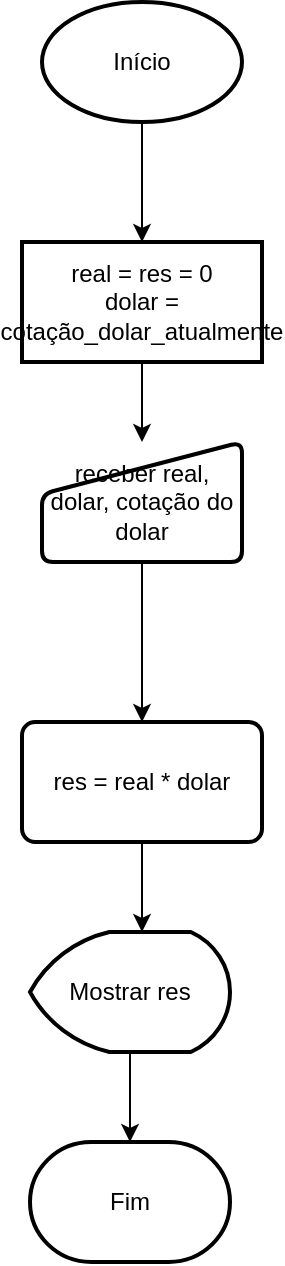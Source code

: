 <mxfile version="26.0.16" pages="12">
  <diagram id="tn4duYbAXqYX5SoveRlQ" name="ex4">
    <mxGraphModel grid="1" page="1" gridSize="10" guides="1" tooltips="1" connect="1" arrows="1" fold="1" pageScale="1" pageWidth="827" pageHeight="1169" math="0" shadow="0">
      <root>
        <mxCell id="0" />
        <mxCell id="1" parent="0" />
        <mxCell id="fOnLcF9xMuzuc_iqbGeX-3" value="" style="edgeStyle=orthogonalEdgeStyle;rounded=0;orthogonalLoop=1;jettySize=auto;html=1;" edge="1" parent="1" source="fOnLcF9xMuzuc_iqbGeX-1" target="fOnLcF9xMuzuc_iqbGeX-2">
          <mxGeometry relative="1" as="geometry" />
        </mxCell>
        <mxCell id="fOnLcF9xMuzuc_iqbGeX-1" value="Início" style="strokeWidth=2;html=1;shape=mxgraph.flowchart.start_1;whiteSpace=wrap;" vertex="1" parent="1">
          <mxGeometry x="370" y="90" width="100" height="60" as="geometry" />
        </mxCell>
        <mxCell id="x4DnlL4CWq8DtBGatJSd-2" value="" style="edgeStyle=orthogonalEdgeStyle;rounded=0;orthogonalLoop=1;jettySize=auto;html=1;" edge="1" parent="1" source="fOnLcF9xMuzuc_iqbGeX-2" target="x4DnlL4CWq8DtBGatJSd-1">
          <mxGeometry relative="1" as="geometry" />
        </mxCell>
        <mxCell id="fOnLcF9xMuzuc_iqbGeX-2" value="real = res = 0&lt;div&gt;dolar = cotação_dolar_atualmente&lt;/div&gt;" style="whiteSpace=wrap;html=1;strokeWidth=2;" vertex="1" parent="1">
          <mxGeometry x="360" y="210" width="120" height="60" as="geometry" />
        </mxCell>
        <mxCell id="x4DnlL4CWq8DtBGatJSd-4" value="" style="edgeStyle=orthogonalEdgeStyle;rounded=0;orthogonalLoop=1;jettySize=auto;html=1;" edge="1" parent="1" source="x4DnlL4CWq8DtBGatJSd-1" target="x4DnlL4CWq8DtBGatJSd-3">
          <mxGeometry relative="1" as="geometry" />
        </mxCell>
        <mxCell id="x4DnlL4CWq8DtBGatJSd-1" value="receber real, dolar, cotação do dolar" style="html=1;strokeWidth=2;shape=manualInput;whiteSpace=wrap;rounded=1;size=26;arcSize=11;" vertex="1" parent="1">
          <mxGeometry x="370" y="310" width="100" height="60" as="geometry" />
        </mxCell>
        <mxCell id="gMgBVooDeLPzK_ZJzTD_-2" value="" style="edgeStyle=orthogonalEdgeStyle;rounded=0;orthogonalLoop=1;jettySize=auto;html=1;" edge="1" parent="1" source="x4DnlL4CWq8DtBGatJSd-3">
          <mxGeometry relative="1" as="geometry">
            <mxPoint x="420" y="555" as="targetPoint" />
          </mxGeometry>
        </mxCell>
        <mxCell id="x4DnlL4CWq8DtBGatJSd-3" value="res = real * dolar" style="whiteSpace=wrap;html=1;strokeWidth=2;rounded=1;arcSize=11;" vertex="1" parent="1">
          <mxGeometry x="360" y="450" width="120" height="60" as="geometry" />
        </mxCell>
        <mxCell id="gJzlPNsm_e6RLRNaWhvb-3" value="" style="edgeStyle=orthogonalEdgeStyle;rounded=0;orthogonalLoop=1;jettySize=auto;html=1;" edge="1" parent="1" source="gJzlPNsm_e6RLRNaWhvb-1" target="gJzlPNsm_e6RLRNaWhvb-2">
          <mxGeometry relative="1" as="geometry" />
        </mxCell>
        <mxCell id="gJzlPNsm_e6RLRNaWhvb-1" value="Mostrar res" style="strokeWidth=2;html=1;shape=mxgraph.flowchart.display;whiteSpace=wrap;" vertex="1" parent="1">
          <mxGeometry x="364" y="555" width="100" height="60" as="geometry" />
        </mxCell>
        <mxCell id="gJzlPNsm_e6RLRNaWhvb-2" value="Fim" style="strokeWidth=2;html=1;shape=mxgraph.flowchart.terminator;whiteSpace=wrap;" vertex="1" parent="1">
          <mxGeometry x="364" y="660" width="100" height="60" as="geometry" />
        </mxCell>
      </root>
    </mxGraphModel>
  </diagram>
  <diagram id="e7aJeT0L_txFS3y1Sj03" name="ex5">
    <mxGraphModel grid="1" page="1" gridSize="10" guides="1" tooltips="1" connect="1" arrows="1" fold="1" pageScale="1" pageWidth="827" pageHeight="1169" math="0" shadow="0">
      <root>
        <mxCell id="0" />
        <mxCell id="1" parent="0" />
        <mxCell id="ysfEIjE-1AlbRQbtsW5I-3" value="" style="edgeStyle=orthogonalEdgeStyle;rounded=0;orthogonalLoop=1;jettySize=auto;html=1;" edge="1" parent="1" source="ysfEIjE-1AlbRQbtsW5I-1" target="ysfEIjE-1AlbRQbtsW5I-2">
          <mxGeometry relative="1" as="geometry" />
        </mxCell>
        <mxCell id="ysfEIjE-1AlbRQbtsW5I-1" value="Início" style="strokeWidth=2;html=1;shape=mxgraph.flowchart.start_1;whiteSpace=wrap;" vertex="1" parent="1">
          <mxGeometry x="364" y="80" width="100" height="60" as="geometry" />
        </mxCell>
        <mxCell id="ysfEIjE-1AlbRQbtsW5I-5" value="" style="edgeStyle=orthogonalEdgeStyle;rounded=0;orthogonalLoop=1;jettySize=auto;html=1;" edge="1" parent="1" source="ysfEIjE-1AlbRQbtsW5I-2">
          <mxGeometry relative="1" as="geometry">
            <mxPoint x="414" y="350" as="targetPoint" />
          </mxGeometry>
        </mxCell>
        <mxCell id="ysfEIjE-1AlbRQbtsW5I-2" value="n1=n2=n3=n4=res=0" style="whiteSpace=wrap;html=1;strokeWidth=2;" vertex="1" parent="1">
          <mxGeometry x="354" y="220" width="120" height="60" as="geometry" />
        </mxCell>
        <mxCell id="ysfEIjE-1AlbRQbtsW5I-7" value="" style="edgeStyle=orthogonalEdgeStyle;rounded=0;orthogonalLoop=1;jettySize=auto;html=1;" edge="1" parent="1" target="ysfEIjE-1AlbRQbtsW5I-6">
          <mxGeometry relative="1" as="geometry">
            <mxPoint x="414" y="410" as="sourcePoint" />
          </mxGeometry>
        </mxCell>
        <mxCell id="d8sTtYKli335V4NkHSVY-3" value="" style="edgeStyle=orthogonalEdgeStyle;rounded=0;orthogonalLoop=1;jettySize=auto;html=1;" edge="1" parent="1" source="ysfEIjE-1AlbRQbtsW5I-6" target="d8sTtYKli335V4NkHSVY-2">
          <mxGeometry relative="1" as="geometry" />
        </mxCell>
        <mxCell id="ysfEIjE-1AlbRQbtsW5I-6" value="res = (n1*n1) + (n2*n2) + (n3*n3) + (n4*n4)" style="whiteSpace=wrap;html=1;strokeWidth=2;" vertex="1" parent="1">
          <mxGeometry x="354" y="490" width="120" height="60" as="geometry" />
        </mxCell>
        <mxCell id="d8sTtYKli335V4NkHSVY-1" value="receber n1, n2, n3 e n4" style="html=1;strokeWidth=2;shape=manualInput;whiteSpace=wrap;rounded=1;size=26;arcSize=11;" vertex="1" parent="1">
          <mxGeometry x="364" y="350" width="100" height="60" as="geometry" />
        </mxCell>
        <mxCell id="d8sTtYKli335V4NkHSVY-6" value="" style="edgeStyle=orthogonalEdgeStyle;rounded=0;orthogonalLoop=1;jettySize=auto;html=1;" edge="1" parent="1" source="d8sTtYKli335V4NkHSVY-2" target="d8sTtYKli335V4NkHSVY-5">
          <mxGeometry relative="1" as="geometry" />
        </mxCell>
        <mxCell id="d8sTtYKli335V4NkHSVY-2" value="mostrar res" style="strokeWidth=2;html=1;shape=mxgraph.flowchart.display;whiteSpace=wrap;" vertex="1" parent="1">
          <mxGeometry x="364" y="610" width="100" height="60" as="geometry" />
        </mxCell>
        <mxCell id="d8sTtYKli335V4NkHSVY-5" value="Fim" style="strokeWidth=2;html=1;shape=mxgraph.flowchart.terminator;whiteSpace=wrap;" vertex="1" parent="1">
          <mxGeometry x="364" y="720" width="100" height="60" as="geometry" />
        </mxCell>
      </root>
    </mxGraphModel>
  </diagram>
  <diagram id="buYxj7FvKQ0dvHntgoXt" name="ex6">
    <mxGraphModel grid="1" page="1" gridSize="10" guides="1" tooltips="1" connect="1" arrows="1" fold="1" pageScale="1" pageWidth="827" pageHeight="1169" math="0" shadow="0">
      <root>
        <mxCell id="0" />
        <mxCell id="1" parent="0" />
        <mxCell id="jFMJdrK0S-d0oxNdxWAb-7" value="" style="edgeStyle=orthogonalEdgeStyle;rounded=0;orthogonalLoop=1;jettySize=auto;html=1;" edge="1" parent="1" source="jFMJdrK0S-d0oxNdxWAb-5" target="jFMJdrK0S-d0oxNdxWAb-6">
          <mxGeometry relative="1" as="geometry" />
        </mxCell>
        <mxCell id="jFMJdrK0S-d0oxNdxWAb-5" value="Início" style="strokeWidth=2;html=1;shape=mxgraph.flowchart.start_1;whiteSpace=wrap;" vertex="1" parent="1">
          <mxGeometry x="364" y="80" width="100" height="60" as="geometry" />
        </mxCell>
        <mxCell id="jFMJdrK0S-d0oxNdxWAb-9" value="" style="edgeStyle=orthogonalEdgeStyle;rounded=0;orthogonalLoop=1;jettySize=auto;html=1;" edge="1" parent="1" source="jFMJdrK0S-d0oxNdxWAb-6" target="jFMJdrK0S-d0oxNdxWAb-8">
          <mxGeometry relative="1" as="geometry" />
        </mxCell>
        <mxCell id="jFMJdrK0S-d0oxNdxWAb-6" value="mat=lm=preco=qtd=com=0" style="whiteSpace=wrap;html=1;strokeWidth=2;" vertex="1" parent="1">
          <mxGeometry x="354" y="220" width="120" height="60" as="geometry" />
        </mxCell>
        <mxCell id="I7o94YWYIH0sQwXHjYYq-2" value="" style="edgeStyle=orthogonalEdgeStyle;rounded=0;orthogonalLoop=1;jettySize=auto;html=1;" edge="1" parent="1" source="jFMJdrK0S-d0oxNdxWAb-8" target="I7o94YWYIH0sQwXHjYYq-1">
          <mxGeometry relative="1" as="geometry" />
        </mxCell>
        <mxCell id="jFMJdrK0S-d0oxNdxWAb-8" value="receber mat" style="html=1;strokeWidth=2;shape=manualInput;whiteSpace=wrap;rounded=1;size=26;arcSize=11;" vertex="1" parent="1">
          <mxGeometry x="364" y="340" width="100" height="60" as="geometry" />
        </mxCell>
        <mxCell id="I7o94YWYIH0sQwXHjYYq-7" value="" style="edgeStyle=orthogonalEdgeStyle;rounded=0;orthogonalLoop=1;jettySize=auto;html=1;" edge="1" parent="1" source="I7o94YWYIH0sQwXHjYYq-1" target="I7o94YWYIH0sQwXHjYYq-5">
          <mxGeometry relative="1" as="geometry" />
        </mxCell>
        <mxCell id="I7o94YWYIH0sQwXHjYYq-8" value="SIM" style="edgeLabel;html=1;align=center;verticalAlign=middle;resizable=0;points=[];" vertex="1" connectable="0" parent="I7o94YWYIH0sQwXHjYYq-7">
          <mxGeometry x="-0.057" y="-3" relative="1" as="geometry">
            <mxPoint as="offset" />
          </mxGeometry>
        </mxCell>
        <mxCell id="I7o94YWYIH0sQwXHjYYq-9" style="edgeStyle=orthogonalEdgeStyle;rounded=0;orthogonalLoop=1;jettySize=auto;html=1;entryX=1;entryY=0.5;entryDx=0;entryDy=0;" edge="1" parent="1" target="jFMJdrK0S-d0oxNdxWAb-8">
          <mxGeometry relative="1" as="geometry">
            <mxPoint x="454" y="510" as="sourcePoint" />
            <mxPoint x="504" y="410" as="targetPoint" />
          </mxGeometry>
        </mxCell>
        <mxCell id="I7o94YWYIH0sQwXHjYYq-31" value="NÃO" style="edgeLabel;html=1;align=center;verticalAlign=middle;resizable=0;points=[];" vertex="1" connectable="0" parent="I7o94YWYIH0sQwXHjYYq-9">
          <mxGeometry x="-0.172" y="3" relative="1" as="geometry">
            <mxPoint as="offset" />
          </mxGeometry>
        </mxCell>
        <mxCell id="I7o94YWYIH0sQwXHjYYq-1" value="mat consta no system?" style="rhombus;whiteSpace=wrap;html=1;strokeWidth=2;rounded=1;arcSize=11;" vertex="1" parent="1">
          <mxGeometry x="374" y="470" width="80" height="80" as="geometry" />
        </mxCell>
        <mxCell id="I7o94YWYIH0sQwXHjYYq-11" value="" style="edgeStyle=orthogonalEdgeStyle;rounded=0;orthogonalLoop=1;jettySize=auto;html=1;" edge="1" parent="1" source="I7o94YWYIH0sQwXHjYYq-5" target="I7o94YWYIH0sQwXHjYYq-10">
          <mxGeometry relative="1" as="geometry" />
        </mxCell>
        <mxCell id="I7o94YWYIH0sQwXHjYYq-5" value="receber lm" style="html=1;strokeWidth=2;shape=manualInput;whiteSpace=wrap;rounded=1;size=26;arcSize=11;" vertex="1" parent="1">
          <mxGeometry x="364" y="620" width="100" height="60" as="geometry" />
        </mxCell>
        <mxCell id="I7o94YWYIH0sQwXHjYYq-13" value="" style="edgeStyle=orthogonalEdgeStyle;rounded=0;orthogonalLoop=1;jettySize=auto;html=1;" edge="1" parent="1" source="I7o94YWYIH0sQwXHjYYq-10">
          <mxGeometry relative="1" as="geometry">
            <mxPoint x="414" y="920" as="targetPoint" />
          </mxGeometry>
        </mxCell>
        <mxCell id="I7o94YWYIH0sQwXHjYYq-14" value="SIM" style="edgeLabel;html=1;align=center;verticalAlign=middle;resizable=0;points=[];" vertex="1" connectable="0" parent="I7o94YWYIH0sQwXHjYYq-13">
          <mxGeometry x="-0.111" y="-1" relative="1" as="geometry">
            <mxPoint as="offset" />
          </mxGeometry>
        </mxCell>
        <mxCell id="juAmcsY95nYsZMQms0Qi-1" style="edgeStyle=orthogonalEdgeStyle;rounded=0;orthogonalLoop=1;jettySize=auto;html=1;entryX=1;entryY=0.5;entryDx=0;entryDy=0;" edge="1" parent="1" source="I7o94YWYIH0sQwXHjYYq-10" target="I7o94YWYIH0sQwXHjYYq-5">
          <mxGeometry relative="1" as="geometry">
            <Array as="points">
              <mxPoint x="484" y="790" />
              <mxPoint x="484" y="650" />
            </Array>
          </mxGeometry>
        </mxCell>
        <mxCell id="juAmcsY95nYsZMQms0Qi-3" value="NÂO" style="edgeLabel;html=1;align=center;verticalAlign=middle;resizable=0;points=[];" vertex="1" connectable="0" parent="juAmcsY95nYsZMQms0Qi-1">
          <mxGeometry x="-0.789" y="4" relative="1" as="geometry">
            <mxPoint as="offset" />
          </mxGeometry>
        </mxCell>
        <mxCell id="I7o94YWYIH0sQwXHjYYq-10" value="lm consta no System?" style="rhombus;whiteSpace=wrap;html=1;strokeWidth=2;rounded=1;arcSize=11;" vertex="1" parent="1">
          <mxGeometry x="374" y="750" width="80" height="80" as="geometry" />
        </mxCell>
        <mxCell id="I7o94YWYIH0sQwXHjYYq-18" value="" style="edgeStyle=orthogonalEdgeStyle;rounded=0;orthogonalLoop=1;jettySize=auto;html=1;" edge="1" parent="1" source="I7o94YWYIH0sQwXHjYYq-16">
          <mxGeometry relative="1" as="geometry">
            <mxPoint x="414" y="1040" as="targetPoint" />
          </mxGeometry>
        </mxCell>
        <mxCell id="I7o94YWYIH0sQwXHjYYq-16" value="receber preco" style="html=1;strokeWidth=2;shape=manualInput;whiteSpace=wrap;rounded=1;size=26;arcSize=11;" vertex="1" parent="1">
          <mxGeometry x="364" y="910" width="100" height="60" as="geometry" />
        </mxCell>
        <mxCell id="I7o94YWYIH0sQwXHjYYq-26" value="" style="edgeStyle=orthogonalEdgeStyle;rounded=0;orthogonalLoop=1;jettySize=auto;html=1;" edge="1" parent="1" source="I7o94YWYIH0sQwXHjYYq-24" target="I7o94YWYIH0sQwXHjYYq-25">
          <mxGeometry relative="1" as="geometry" />
        </mxCell>
        <mxCell id="I7o94YWYIH0sQwXHjYYq-24" value="receber qtd" style="html=1;strokeWidth=2;shape=manualInput;whiteSpace=wrap;rounded=1;size=26;arcSize=11;" vertex="1" parent="1">
          <mxGeometry x="364" y="1030" width="100" height="60" as="geometry" />
        </mxCell>
        <mxCell id="I7o94YWYIH0sQwXHjYYq-28" value="" style="edgeStyle=orthogonalEdgeStyle;rounded=0;orthogonalLoop=1;jettySize=auto;html=1;" edge="1" parent="1" source="I7o94YWYIH0sQwXHjYYq-25" target="I7o94YWYIH0sQwXHjYYq-27">
          <mxGeometry relative="1" as="geometry" />
        </mxCell>
        <mxCell id="juAmcsY95nYsZMQms0Qi-4" value="SIM&lt;div&gt;&lt;br&gt;&lt;/div&gt;" style="edgeLabel;html=1;align=center;verticalAlign=middle;resizable=0;points=[];" vertex="1" connectable="0" parent="I7o94YWYIH0sQwXHjYYq-28">
          <mxGeometry x="-0.467" relative="1" as="geometry">
            <mxPoint as="offset" />
          </mxGeometry>
        </mxCell>
        <mxCell id="I7o94YWYIH0sQwXHjYYq-25" value="qtd &amp;lt;= estoque || qtd &amp;gt;0" style="rhombus;whiteSpace=wrap;html=1;strokeWidth=2;rounded=1;arcSize=11;" vertex="1" parent="1">
          <mxGeometry x="374" y="1160" width="80" height="80" as="geometry" />
        </mxCell>
        <mxCell id="I7o94YWYIH0sQwXHjYYq-33" value="" style="edgeStyle=orthogonalEdgeStyle;rounded=0;orthogonalLoop=1;jettySize=auto;html=1;" edge="1" parent="1" source="I7o94YWYIH0sQwXHjYYq-27" target="I7o94YWYIH0sQwXHjYYq-32">
          <mxGeometry relative="1" as="geometry" />
        </mxCell>
        <mxCell id="I7o94YWYIH0sQwXHjYYq-27" value="com = ( preco * qtd ) * 0,05" style="whiteSpace=wrap;html=1;strokeWidth=2;rounded=1;arcSize=11;" vertex="1" parent="1">
          <mxGeometry x="354" y="1300" width="120" height="60" as="geometry" />
        </mxCell>
        <mxCell id="I7o94YWYIH0sQwXHjYYq-29" style="edgeStyle=orthogonalEdgeStyle;rounded=0;orthogonalLoop=1;jettySize=auto;html=1;entryX=1.01;entryY=0.383;entryDx=0;entryDy=0;entryPerimeter=0;" edge="1" parent="1" source="I7o94YWYIH0sQwXHjYYq-25" target="I7o94YWYIH0sQwXHjYYq-24">
          <mxGeometry relative="1" as="geometry">
            <Array as="points">
              <mxPoint x="484" y="1200" />
              <mxPoint x="484" y="1053" />
            </Array>
          </mxGeometry>
        </mxCell>
        <mxCell id="I7o94YWYIH0sQwXHjYYq-30" value="NÃO" style="edgeLabel;html=1;align=center;verticalAlign=middle;resizable=0;points=[];" vertex="1" connectable="0" parent="I7o94YWYIH0sQwXHjYYq-29">
          <mxGeometry x="-0.735" y="-3" relative="1" as="geometry">
            <mxPoint as="offset" />
          </mxGeometry>
        </mxCell>
        <mxCell id="I7o94YWYIH0sQwXHjYYq-35" value="" style="edgeStyle=orthogonalEdgeStyle;rounded=0;orthogonalLoop=1;jettySize=auto;html=1;" edge="1" parent="1" source="I7o94YWYIH0sQwXHjYYq-32" target="I7o94YWYIH0sQwXHjYYq-34">
          <mxGeometry relative="1" as="geometry" />
        </mxCell>
        <mxCell id="I7o94YWYIH0sQwXHjYYq-32" value="motrar com" style="strokeWidth=2;html=1;shape=mxgraph.flowchart.display;whiteSpace=wrap;" vertex="1" parent="1">
          <mxGeometry x="364" y="1420" width="100" height="60" as="geometry" />
        </mxCell>
        <mxCell id="I7o94YWYIH0sQwXHjYYq-34" value="Fim" style="strokeWidth=2;html=1;shape=mxgraph.flowchart.terminator;whiteSpace=wrap;" vertex="1" parent="1">
          <mxGeometry x="364" y="1550" width="100" height="60" as="geometry" />
        </mxCell>
      </root>
    </mxGraphModel>
  </diagram>
  <diagram id="gJ5t9T9_he2tSx5caB47" name="ex7">
    <mxGraphModel grid="1" page="1" gridSize="10" guides="1" tooltips="1" connect="1" arrows="1" fold="1" pageScale="1" pageWidth="827" pageHeight="1169" math="0" shadow="0">
      <root>
        <mxCell id="0" />
        <mxCell id="1" parent="0" />
        <mxCell id="aBxzoM-ERGFhPdagGsyj-3" value="" style="edgeStyle=orthogonalEdgeStyle;rounded=0;orthogonalLoop=1;jettySize=auto;html=1;" edge="1" parent="1" source="oZy3aPVVUGw4gWkf3RYo-1" target="aBxzoM-ERGFhPdagGsyj-2">
          <mxGeometry relative="1" as="geometry" />
        </mxCell>
        <mxCell id="oZy3aPVVUGw4gWkf3RYo-1" value="Início" style="strokeWidth=2;html=1;shape=mxgraph.flowchart.start_1;whiteSpace=wrap;" vertex="1" parent="1">
          <mxGeometry x="364" y="160" width="100" height="60" as="geometry" />
        </mxCell>
        <mxCell id="aBxzoM-ERGFhPdagGsyj-5" value="" style="edgeStyle=orthogonalEdgeStyle;rounded=0;orthogonalLoop=1;jettySize=auto;html=1;" edge="1" parent="1" source="aBxzoM-ERGFhPdagGsyj-2" target="aBxzoM-ERGFhPdagGsyj-6">
          <mxGeometry relative="1" as="geometry">
            <mxPoint x="414" y="470" as="targetPoint" />
          </mxGeometry>
        </mxCell>
        <mxCell id="aBxzoM-ERGFhPdagGsyj-2" value="n1=A=B=0" style="whiteSpace=wrap;html=1;strokeWidth=2;" vertex="1" parent="1">
          <mxGeometry x="354" y="300" width="120" height="60" as="geometry" />
        </mxCell>
        <mxCell id="aBxzoM-ERGFhPdagGsyj-8" value="" style="edgeStyle=orthogonalEdgeStyle;rounded=0;orthogonalLoop=1;jettySize=auto;html=1;" edge="1" parent="1" source="aBxzoM-ERGFhPdagGsyj-6" target="aBxzoM-ERGFhPdagGsyj-7">
          <mxGeometry relative="1" as="geometry" />
        </mxCell>
        <mxCell id="aBxzoM-ERGFhPdagGsyj-6" value="receber n1" style="html=1;strokeWidth=2;shape=manualInput;whiteSpace=wrap;rounded=1;size=26;arcSize=11;" vertex="1" parent="1">
          <mxGeometry x="364" y="440" width="100" height="60" as="geometry" />
        </mxCell>
        <mxCell id="aBxzoM-ERGFhPdagGsyj-10" value="" style="edgeStyle=orthogonalEdgeStyle;rounded=0;orthogonalLoop=1;jettySize=auto;html=1;" edge="1" parent="1" source="aBxzoM-ERGFhPdagGsyj-7" target="aBxzoM-ERGFhPdagGsyj-9">
          <mxGeometry relative="1" as="geometry" />
        </mxCell>
        <mxCell id="aBxzoM-ERGFhPdagGsyj-21" value="SIM" style="edgeLabel;html=1;align=center;verticalAlign=middle;resizable=0;points=[];" vertex="1" connectable="0" parent="aBxzoM-ERGFhPdagGsyj-10">
          <mxGeometry x="-0.357" relative="1" as="geometry">
            <mxPoint as="offset" />
          </mxGeometry>
        </mxCell>
        <mxCell id="aBxzoM-ERGFhPdagGsyj-12" value="" style="edgeStyle=orthogonalEdgeStyle;rounded=0;orthogonalLoop=1;jettySize=auto;html=1;" edge="1" parent="1" source="aBxzoM-ERGFhPdagGsyj-7" target="aBxzoM-ERGFhPdagGsyj-11">
          <mxGeometry relative="1" as="geometry" />
        </mxCell>
        <mxCell id="aBxzoM-ERGFhPdagGsyj-22" value="NÃO" style="edgeLabel;html=1;align=center;verticalAlign=middle;resizable=0;points=[];" vertex="1" connectable="0" parent="aBxzoM-ERGFhPdagGsyj-12">
          <mxGeometry x="-0.484" y="1" relative="1" as="geometry">
            <mxPoint as="offset" />
          </mxGeometry>
        </mxCell>
        <mxCell id="aBxzoM-ERGFhPdagGsyj-7" value="n1 &amp;gt;= 0" style="rhombus;whiteSpace=wrap;html=1;strokeWidth=2;rounded=1;arcSize=11;" vertex="1" parent="1">
          <mxGeometry x="374" y="570" width="80" height="80" as="geometry" />
        </mxCell>
        <mxCell id="G1rednu3A1Wz-NPJwS1Y-2" value="" style="edgeStyle=orthogonalEdgeStyle;rounded=0;orthogonalLoop=1;jettySize=auto;html=1;" edge="1" parent="1" source="aBxzoM-ERGFhPdagGsyj-9" target="G1rednu3A1Wz-NPJwS1Y-1">
          <mxGeometry relative="1" as="geometry" />
        </mxCell>
        <mxCell id="aBxzoM-ERGFhPdagGsyj-9" value="A = n1" style="whiteSpace=wrap;html=1;strokeWidth=2;rounded=1;arcSize=11;" vertex="1" parent="1">
          <mxGeometry x="510" y="690" width="120" height="60" as="geometry" />
        </mxCell>
        <mxCell id="aBxzoM-ERGFhPdagGsyj-11" value="B = n1" style="whiteSpace=wrap;html=1;strokeWidth=2;rounded=1;arcSize=11;" vertex="1" parent="1">
          <mxGeometry x="200" y="690" width="120" height="60" as="geometry" />
        </mxCell>
        <mxCell id="aBxzoM-ERGFhPdagGsyj-27" value="FIM" style="strokeWidth=2;html=1;shape=mxgraph.flowchart.terminator;whiteSpace=wrap;" vertex="1" parent="1">
          <mxGeometry x="370" y="1000" width="100" height="60" as="geometry" />
        </mxCell>
        <mxCell id="G1rednu3A1Wz-NPJwS1Y-7" style="edgeStyle=orthogonalEdgeStyle;rounded=0;orthogonalLoop=1;jettySize=auto;html=1;" edge="1" parent="1" source="G1rednu3A1Wz-NPJwS1Y-1" target="aBxzoM-ERGFhPdagGsyj-27">
          <mxGeometry relative="1" as="geometry" />
        </mxCell>
        <mxCell id="G1rednu3A1Wz-NPJwS1Y-1" value="Positivo A" style="strokeWidth=2;html=1;shape=mxgraph.flowchart.display;whiteSpace=wrap;" vertex="1" parent="1">
          <mxGeometry x="520" y="840" width="100" height="60" as="geometry" />
        </mxCell>
        <mxCell id="G1rednu3A1Wz-NPJwS1Y-4" value="" style="edgeStyle=orthogonalEdgeStyle;rounded=0;orthogonalLoop=1;jettySize=auto;html=1;" edge="1" parent="1" target="G1rednu3A1Wz-NPJwS1Y-5">
          <mxGeometry relative="1" as="geometry">
            <mxPoint x="260" y="750" as="sourcePoint" />
          </mxGeometry>
        </mxCell>
        <mxCell id="G1rednu3A1Wz-NPJwS1Y-6" style="edgeStyle=orthogonalEdgeStyle;rounded=0;orthogonalLoop=1;jettySize=auto;html=1;" edge="1" parent="1" source="G1rednu3A1Wz-NPJwS1Y-5" target="aBxzoM-ERGFhPdagGsyj-27">
          <mxGeometry relative="1" as="geometry" />
        </mxCell>
        <mxCell id="G1rednu3A1Wz-NPJwS1Y-5" value="Negativo B" style="strokeWidth=2;html=1;shape=mxgraph.flowchart.display;whiteSpace=wrap;" vertex="1" parent="1">
          <mxGeometry x="210" y="840" width="100" height="60" as="geometry" />
        </mxCell>
      </root>
    </mxGraphModel>
  </diagram>
  <diagram id="deYIdWXyCshf8JE9M9wI" name="ex8">
    <mxGraphModel grid="1" page="1" gridSize="10" guides="1" tooltips="1" connect="1" arrows="1" fold="1" pageScale="1" pageWidth="827" pageHeight="1169" math="0" shadow="0">
      <root>
        <mxCell id="0" />
        <mxCell id="1" parent="0" />
        <mxCell id="jZ4uyz0NAi_QfbOnVk-T-2" value="" style="edgeStyle=orthogonalEdgeStyle;rounded=0;orthogonalLoop=1;jettySize=auto;html=1;" edge="1" parent="1" source="zQg6MT6wxIGOUNgZcQGu-1" target="jZ4uyz0NAi_QfbOnVk-T-1">
          <mxGeometry relative="1" as="geometry" />
        </mxCell>
        <mxCell id="zQg6MT6wxIGOUNgZcQGu-1" value="Início" style="strokeWidth=2;html=1;shape=mxgraph.flowchart.start_1;whiteSpace=wrap;" vertex="1" parent="1">
          <mxGeometry x="364" y="70" width="100" height="60" as="geometry" />
        </mxCell>
        <mxCell id="brSxcU8dL9R7ON0018L_-2" value="" style="edgeStyle=orthogonalEdgeStyle;rounded=0;orthogonalLoop=1;jettySize=auto;html=1;" edge="1" parent="1" source="jZ4uyz0NAi_QfbOnVk-T-1" target="brSxcU8dL9R7ON0018L_-1">
          <mxGeometry relative="1" as="geometry" />
        </mxCell>
        <mxCell id="jZ4uyz0NAi_QfbOnVk-T-1" value="n1=p=i=r0" style="whiteSpace=wrap;html=1;strokeWidth=2;" vertex="1" parent="1">
          <mxGeometry x="354" y="210" width="120" height="60" as="geometry" />
        </mxCell>
        <mxCell id="brSxcU8dL9R7ON0018L_-4" value="" style="edgeStyle=orthogonalEdgeStyle;rounded=0;orthogonalLoop=1;jettySize=auto;html=1;" edge="1" parent="1" source="brSxcU8dL9R7ON0018L_-1" target="brSxcU8dL9R7ON0018L_-3">
          <mxGeometry relative="1" as="geometry" />
        </mxCell>
        <mxCell id="brSxcU8dL9R7ON0018L_-1" value="receber n1" style="html=1;strokeWidth=2;shape=manualInput;whiteSpace=wrap;rounded=1;size=26;arcSize=11;" vertex="1" parent="1">
          <mxGeometry x="364" y="310" width="100" height="60" as="geometry" />
        </mxCell>
        <mxCell id="brSxcU8dL9R7ON0018L_-11" value="" style="edgeStyle=orthogonalEdgeStyle;rounded=0;orthogonalLoop=1;jettySize=auto;html=1;" edge="1" parent="1" source="brSxcU8dL9R7ON0018L_-3" target="brSxcU8dL9R7ON0018L_-10">
          <mxGeometry relative="1" as="geometry" />
        </mxCell>
        <mxCell id="brSxcU8dL9R7ON0018L_-14" value="SIM" style="edgeLabel;html=1;align=center;verticalAlign=middle;resizable=0;points=[];" vertex="1" connectable="0" parent="brSxcU8dL9R7ON0018L_-11">
          <mxGeometry x="-0.233" y="3" relative="1" as="geometry">
            <mxPoint as="offset" />
          </mxGeometry>
        </mxCell>
        <mxCell id="brSxcU8dL9R7ON0018L_-13" value="" style="edgeStyle=orthogonalEdgeStyle;rounded=0;orthogonalLoop=1;jettySize=auto;html=1;" edge="1" parent="1" source="brSxcU8dL9R7ON0018L_-3" target="brSxcU8dL9R7ON0018L_-12">
          <mxGeometry relative="1" as="geometry" />
        </mxCell>
        <mxCell id="brSxcU8dL9R7ON0018L_-15" value="NÃO" style="edgeLabel;html=1;align=center;verticalAlign=middle;resizable=0;points=[];" vertex="1" connectable="0" parent="brSxcU8dL9R7ON0018L_-13">
          <mxGeometry x="-0.647" y="-2" relative="1" as="geometry">
            <mxPoint as="offset" />
          </mxGeometry>
        </mxCell>
        <mxCell id="brSxcU8dL9R7ON0018L_-3" value="res = 0?" style="rhombus;whiteSpace=wrap;html=1;strokeWidth=2;rounded=1;arcSize=11;" vertex="1" parent="1">
          <mxGeometry x="374" y="440" width="80" height="80" as="geometry" />
        </mxCell>
        <mxCell id="brSxcU8dL9R7ON0018L_-21" value="" style="edgeStyle=orthogonalEdgeStyle;rounded=0;orthogonalLoop=1;jettySize=auto;html=1;" edge="1" parent="1" source="brSxcU8dL9R7ON0018L_-10" target="brSxcU8dL9R7ON0018L_-20">
          <mxGeometry relative="1" as="geometry">
            <Array as="points">
              <mxPoint x="414" y="610" />
            </Array>
          </mxGeometry>
        </mxCell>
        <mxCell id="brSxcU8dL9R7ON0018L_-10" value="p = n1" style="whiteSpace=wrap;html=1;strokeWidth=2;rounded=1;arcSize=11;" vertex="1" parent="1">
          <mxGeometry x="500" y="580" width="120" height="60" as="geometry" />
        </mxCell>
        <mxCell id="brSxcU8dL9R7ON0018L_-22" value="" style="edgeStyle=orthogonalEdgeStyle;rounded=0;orthogonalLoop=1;jettySize=auto;html=1;" edge="1" parent="1" source="brSxcU8dL9R7ON0018L_-12" target="brSxcU8dL9R7ON0018L_-20">
          <mxGeometry relative="1" as="geometry" />
        </mxCell>
        <mxCell id="brSxcU8dL9R7ON0018L_-12" value="i = n1" style="whiteSpace=wrap;html=1;strokeWidth=2;rounded=1;arcSize=11;" vertex="1" parent="1">
          <mxGeometry x="210" y="580" width="120" height="60" as="geometry" />
        </mxCell>
        <mxCell id="r2fxzh8fLmuMgEP9zaA6-1" value="" style="edgeStyle=orthogonalEdgeStyle;rounded=0;orthogonalLoop=1;jettySize=auto;html=1;" edge="1" parent="1" source="brSxcU8dL9R7ON0018L_-20" target="brSxcU8dL9R7ON0018L_-23">
          <mxGeometry relative="1" as="geometry" />
        </mxCell>
        <mxCell id="brSxcU8dL9R7ON0018L_-20" value="Mostrar P e I" style="strokeWidth=2;html=1;shape=mxgraph.flowchart.display;whiteSpace=wrap;" vertex="1" parent="1">
          <mxGeometry x="364" y="680" width="100" height="60" as="geometry" />
        </mxCell>
        <mxCell id="brSxcU8dL9R7ON0018L_-23" value="FIM" style="strokeWidth=2;html=1;shape=mxgraph.flowchart.terminator;whiteSpace=wrap;" vertex="1" parent="1">
          <mxGeometry x="364" y="780" width="100" height="60" as="geometry" />
        </mxCell>
      </root>
    </mxGraphModel>
  </diagram>
  <diagram id="nVzReIb-Zba1jFmWRGZN" name="ex9">
    <mxGraphModel grid="1" page="1" gridSize="10" guides="1" tooltips="1" connect="1" arrows="1" fold="1" pageScale="1" pageWidth="827" pageHeight="1169" math="0" shadow="0">
      <root>
        <mxCell id="0" />
        <mxCell id="1" parent="0" />
        <mxCell id="NT8NyizAA_GgeuRedps--3" value="" style="edgeStyle=orthogonalEdgeStyle;rounded=0;orthogonalLoop=1;jettySize=auto;html=1;" edge="1" parent="1" source="NT8NyizAA_GgeuRedps--1" target="NT8NyizAA_GgeuRedps--2">
          <mxGeometry relative="1" as="geometry" />
        </mxCell>
        <mxCell id="NT8NyizAA_GgeuRedps--1" value="Início" style="strokeWidth=2;html=1;shape=mxgraph.flowchart.start_1;whiteSpace=wrap;" vertex="1" parent="1">
          <mxGeometry x="390" y="100" width="100" height="60" as="geometry" />
        </mxCell>
        <mxCell id="NT8NyizAA_GgeuRedps--5" value="" style="edgeStyle=orthogonalEdgeStyle;rounded=0;orthogonalLoop=1;jettySize=auto;html=1;" edge="1" parent="1" source="NT8NyizAA_GgeuRedps--2" target="NT8NyizAA_GgeuRedps--4">
          <mxGeometry relative="1" as="geometry" />
        </mxCell>
        <mxCell id="NT8NyizAA_GgeuRedps--2" value="num=0" style="whiteSpace=wrap;html=1;strokeWidth=2;" vertex="1" parent="1">
          <mxGeometry x="380" y="240" width="120" height="60" as="geometry" />
        </mxCell>
        <mxCell id="NT8NyizAA_GgeuRedps--7" value="" style="edgeStyle=orthogonalEdgeStyle;rounded=0;orthogonalLoop=1;jettySize=auto;html=1;" edge="1" parent="1" source="NT8NyizAA_GgeuRedps--4" target="NT8NyizAA_GgeuRedps--6">
          <mxGeometry relative="1" as="geometry" />
        </mxCell>
        <mxCell id="NT8NyizAA_GgeuRedps--4" value="receber num" style="html=1;strokeWidth=2;shape=manualInput;whiteSpace=wrap;rounded=1;size=26;arcSize=11;" vertex="1" parent="1">
          <mxGeometry x="390" y="360" width="100" height="60" as="geometry" />
        </mxCell>
        <mxCell id="NT8NyizAA_GgeuRedps--12" value="" style="edgeStyle=orthogonalEdgeStyle;rounded=0;orthogonalLoop=1;jettySize=auto;html=1;" edge="1" parent="1" source="NT8NyizAA_GgeuRedps--6" target="NT8NyizAA_GgeuRedps--11">
          <mxGeometry relative="1" as="geometry" />
        </mxCell>
        <mxCell id="NT8NyizAA_GgeuRedps--13" value="NÃO" style="edgeLabel;html=1;align=center;verticalAlign=middle;resizable=0;points=[];" vertex="1" connectable="0" parent="NT8NyizAA_GgeuRedps--12">
          <mxGeometry x="-0.518" relative="1" as="geometry">
            <mxPoint as="offset" />
          </mxGeometry>
        </mxCell>
        <mxCell id="NT8NyizAA_GgeuRedps--6" value="num &amp;gt; 100" style="rhombus;whiteSpace=wrap;html=1;strokeWidth=2;rounded=1;arcSize=11;" vertex="1" parent="1">
          <mxGeometry x="400" y="490" width="80" height="80" as="geometry" />
        </mxCell>
        <mxCell id="NT8NyizAA_GgeuRedps--8" value="Mostrar num" style="strokeWidth=2;html=1;shape=mxgraph.flowchart.display;whiteSpace=wrap;" vertex="1" parent="1">
          <mxGeometry x="490" y="590" width="100" height="60" as="geometry" />
        </mxCell>
        <mxCell id="NT8NyizAA_GgeuRedps--9" style="edgeStyle=orthogonalEdgeStyle;rounded=0;orthogonalLoop=1;jettySize=auto;html=1;entryX=0.5;entryY=0;entryDx=0;entryDy=0;entryPerimeter=0;" edge="1" parent="1" source="NT8NyizAA_GgeuRedps--6" target="NT8NyizAA_GgeuRedps--8">
          <mxGeometry relative="1" as="geometry" />
        </mxCell>
        <mxCell id="NT8NyizAA_GgeuRedps--10" value="SIM" style="edgeLabel;html=1;align=center;verticalAlign=middle;resizable=0;points=[];" vertex="1" connectable="0" parent="NT8NyizAA_GgeuRedps--9">
          <mxGeometry x="-0.614" y="2" relative="1" as="geometry">
            <mxPoint as="offset" />
          </mxGeometry>
        </mxCell>
        <mxCell id="n4TZEIqjtps7xdecSudT-1" style="edgeStyle=orthogonalEdgeStyle;rounded=0;orthogonalLoop=1;jettySize=auto;html=1;" edge="1" parent="1" source="NT8NyizAA_GgeuRedps--11">
          <mxGeometry relative="1" as="geometry">
            <mxPoint x="490" y="620" as="targetPoint" />
          </mxGeometry>
        </mxCell>
        <mxCell id="NT8NyizAA_GgeuRedps--11" value="num = 0" style="whiteSpace=wrap;html=1;strokeWidth=2;rounded=1;arcSize=11;" vertex="1" parent="1">
          <mxGeometry x="230" y="590" width="120" height="60" as="geometry" />
        </mxCell>
        <mxCell id="NT8NyizAA_GgeuRedps--16" value="FIM" style="strokeWidth=2;html=1;shape=mxgraph.flowchart.terminator;whiteSpace=wrap;" vertex="1" parent="1">
          <mxGeometry x="390" y="750" width="100" height="60" as="geometry" />
        </mxCell>
        <mxCell id="n4TZEIqjtps7xdecSudT-2" style="edgeStyle=orthogonalEdgeStyle;rounded=0;orthogonalLoop=1;jettySize=auto;html=1;entryX=0.5;entryY=0;entryDx=0;entryDy=0;entryPerimeter=0;" edge="1" parent="1" source="NT8NyizAA_GgeuRedps--8" target="NT8NyizAA_GgeuRedps--16">
          <mxGeometry relative="1" as="geometry" />
        </mxCell>
      </root>
    </mxGraphModel>
  </diagram>
  <diagram id="9hBKiFXDVCl8Gvev5Osz" name="ex10">
    <mxGraphModel grid="1" page="1" gridSize="10" guides="1" tooltips="1" connect="1" arrows="1" fold="1" pageScale="1" pageWidth="827" pageHeight="1169" math="0" shadow="0">
      <root>
        <mxCell id="0" />
        <mxCell id="1" parent="0" />
        <mxCell id="TI7PWh77pjgJivSs6fe7-3" value="" style="edgeStyle=orthogonalEdgeStyle;rounded=0;orthogonalLoop=1;jettySize=auto;html=1;" edge="1" parent="1" source="HeZunw9FpVb8deaevnkU-1" target="TI7PWh77pjgJivSs6fe7-2">
          <mxGeometry relative="1" as="geometry" />
        </mxCell>
        <mxCell id="HeZunw9FpVb8deaevnkU-1" value="Início" style="strokeWidth=2;html=1;shape=mxgraph.flowchart.start_1;whiteSpace=wrap;" vertex="1" parent="1">
          <mxGeometry x="364" y="10" width="100" height="60" as="geometry" />
        </mxCell>
        <mxCell id="eP0GMszKoMFeMBRBAGan-2" value="" style="edgeStyle=orthogonalEdgeStyle;rounded=0;orthogonalLoop=1;jettySize=auto;html=1;" edge="1" parent="1" source="TI7PWh77pjgJivSs6fe7-2" target="eP0GMszKoMFeMBRBAGan-1">
          <mxGeometry relative="1" as="geometry" />
        </mxCell>
        <mxCell id="TI7PWh77pjgJivSs6fe7-2" value="H = peso = 0&lt;div&gt;sexo = &#39;&#39;&lt;/div&gt;" style="whiteSpace=wrap;html=1;strokeWidth=2;" vertex="1" parent="1">
          <mxGeometry x="354" y="150" width="120" height="60" as="geometry" />
        </mxCell>
        <mxCell id="eP0GMszKoMFeMBRBAGan-4" value="" style="edgeStyle=orthogonalEdgeStyle;rounded=0;orthogonalLoop=1;jettySize=auto;html=1;" edge="1" parent="1" source="eP0GMszKoMFeMBRBAGan-1" target="eP0GMszKoMFeMBRBAGan-3">
          <mxGeometry relative="1" as="geometry" />
        </mxCell>
        <mxCell id="eP0GMszKoMFeMBRBAGan-1" value="receber H, sexo" style="html=1;strokeWidth=2;shape=manualInput;whiteSpace=wrap;rounded=1;size=26;arcSize=11;" vertex="1" parent="1">
          <mxGeometry x="364" y="280" width="100" height="60" as="geometry" />
        </mxCell>
        <mxCell id="eP0GMszKoMFeMBRBAGan-6" value="" style="edgeStyle=orthogonalEdgeStyle;rounded=0;orthogonalLoop=1;jettySize=auto;html=1;" edge="1" parent="1" source="eP0GMszKoMFeMBRBAGan-3" target="eP0GMszKoMFeMBRBAGan-5">
          <mxGeometry relative="1" as="geometry" />
        </mxCell>
        <mxCell id="eP0GMszKoMFeMBRBAGan-8" value="" style="edgeStyle=orthogonalEdgeStyle;rounded=0;orthogonalLoop=1;jettySize=auto;html=1;" edge="1" parent="1" source="eP0GMszKoMFeMBRBAGan-3" target="eP0GMszKoMFeMBRBAGan-7">
          <mxGeometry relative="1" as="geometry" />
        </mxCell>
        <mxCell id="eP0GMszKoMFeMBRBAGan-3" value="sexo = &#39;M&#39;" style="rhombus;whiteSpace=wrap;html=1;strokeWidth=2;rounded=1;arcSize=11;" vertex="1" parent="1">
          <mxGeometry x="374" y="410" width="80" height="80" as="geometry" />
        </mxCell>
        <mxCell id="eP0GMszKoMFeMBRBAGan-5" value="peso = ( 72,7 * h ) - 58" style="whiteSpace=wrap;html=1;strokeWidth=2;rounded=1;arcSize=11;" vertex="1" parent="1">
          <mxGeometry x="514" y="420" width="120" height="60" as="geometry" />
        </mxCell>
        <mxCell id="eP0GMszKoMFeMBRBAGan-10" value="" style="edgeStyle=orthogonalEdgeStyle;rounded=0;orthogonalLoop=1;jettySize=auto;html=1;" edge="1" parent="1" source="eP0GMszKoMFeMBRBAGan-7" target="eP0GMszKoMFeMBRBAGan-9">
          <mxGeometry relative="1" as="geometry">
            <Array as="points">
              <mxPoint x="254" y="590" />
            </Array>
          </mxGeometry>
        </mxCell>
        <mxCell id="eP0GMszKoMFeMBRBAGan-7" value="pseo = ( 62,1 * h ) -44,7" style="whiteSpace=wrap;html=1;strokeWidth=2;rounded=1;arcSize=11;" vertex="1" parent="1">
          <mxGeometry x="194" y="420" width="120" height="60" as="geometry" />
        </mxCell>
        <mxCell id="eP0GMszKoMFeMBRBAGan-14" value="" style="edgeStyle=orthogonalEdgeStyle;rounded=0;orthogonalLoop=1;jettySize=auto;html=1;" edge="1" parent="1" source="eP0GMszKoMFeMBRBAGan-9" target="eP0GMszKoMFeMBRBAGan-13">
          <mxGeometry relative="1" as="geometry" />
        </mxCell>
        <mxCell id="eP0GMszKoMFeMBRBAGan-9" value="mostrar peso" style="strokeWidth=2;html=1;shape=mxgraph.flowchart.display;whiteSpace=wrap;" vertex="1" parent="1">
          <mxGeometry x="354" y="560" width="100" height="60" as="geometry" />
        </mxCell>
        <mxCell id="eP0GMszKoMFeMBRBAGan-12" style="edgeStyle=orthogonalEdgeStyle;rounded=0;orthogonalLoop=1;jettySize=auto;html=1;entryX=1;entryY=0.5;entryDx=0;entryDy=0;entryPerimeter=0;" edge="1" parent="1" source="eP0GMszKoMFeMBRBAGan-5" target="eP0GMszKoMFeMBRBAGan-9">
          <mxGeometry relative="1" as="geometry">
            <Array as="points">
              <mxPoint x="570" y="590" />
            </Array>
          </mxGeometry>
        </mxCell>
        <mxCell id="eP0GMszKoMFeMBRBAGan-13" value="FIM" style="strokeWidth=2;html=1;shape=mxgraph.flowchart.terminator;whiteSpace=wrap;" vertex="1" parent="1">
          <mxGeometry x="354" y="680" width="100" height="60" as="geometry" />
        </mxCell>
      </root>
    </mxGraphModel>
  </diagram>
  <diagram id="p3ruhiI4eTRs6hsjwHsX" name="ex11">
    <mxGraphModel grid="1" page="1" gridSize="10" guides="1" tooltips="1" connect="1" arrows="1" fold="1" pageScale="1" pageWidth="827" pageHeight="1169" math="0" shadow="0">
      <root>
        <mxCell id="0" />
        <mxCell id="1" parent="0" />
        <mxCell id="UPG_mRL8X_1r_kwVO85M-4" value="" style="edgeStyle=orthogonalEdgeStyle;rounded=0;orthogonalLoop=1;jettySize=auto;html=1;" edge="1" parent="1" source="UPG_mRL8X_1r_kwVO85M-2" target="UPG_mRL8X_1r_kwVO85M-3">
          <mxGeometry relative="1" as="geometry" />
        </mxCell>
        <mxCell id="UPG_mRL8X_1r_kwVO85M-2" value="Início" style="strokeWidth=2;html=1;shape=mxgraph.flowchart.start_1;whiteSpace=wrap;" vertex="1" parent="1">
          <mxGeometry x="364" y="50" width="100" height="60" as="geometry" />
        </mxCell>
        <mxCell id="UPG_mRL8X_1r_kwVO85M-6" value="" style="edgeStyle=orthogonalEdgeStyle;rounded=0;orthogonalLoop=1;jettySize=auto;html=1;" edge="1" parent="1" source="UPG_mRL8X_1r_kwVO85M-3" target="UPG_mRL8X_1r_kwVO85M-5">
          <mxGeometry relative="1" as="geometry" />
        </mxCell>
        <mxCell id="UPG_mRL8X_1r_kwVO85M-3" value="P = E = M = 0" style="whiteSpace=wrap;html=1;strokeWidth=2;" vertex="1" parent="1">
          <mxGeometry x="354" y="190" width="120" height="60" as="geometry" />
        </mxCell>
        <mxCell id="UPG_mRL8X_1r_kwVO85M-8" value="" style="edgeStyle=orthogonalEdgeStyle;rounded=0;orthogonalLoop=1;jettySize=auto;html=1;" edge="1" parent="1" source="UPG_mRL8X_1r_kwVO85M-5" target="UPG_mRL8X_1r_kwVO85M-7">
          <mxGeometry relative="1" as="geometry" />
        </mxCell>
        <mxCell id="UPG_mRL8X_1r_kwVO85M-5" value="Receber P" style="html=1;strokeWidth=2;shape=manualInput;whiteSpace=wrap;rounded=1;size=26;arcSize=11;" vertex="1" parent="1">
          <mxGeometry x="364" y="310" width="100" height="60" as="geometry" />
        </mxCell>
        <mxCell id="UPG_mRL8X_1r_kwVO85M-12" value="" style="edgeStyle=orthogonalEdgeStyle;rounded=0;orthogonalLoop=1;jettySize=auto;html=1;" edge="1" parent="1" source="UPG_mRL8X_1r_kwVO85M-7">
          <mxGeometry relative="1" as="geometry">
            <mxPoint x="514" y="480" as="targetPoint" />
          </mxGeometry>
        </mxCell>
        <mxCell id="UPG_mRL8X_1r_kwVO85M-13" value="SIM" style="edgeLabel;html=1;align=center;verticalAlign=middle;resizable=0;points=[];" connectable="0" vertex="1" parent="UPG_mRL8X_1r_kwVO85M-12">
          <mxGeometry x="-0.133" relative="1" as="geometry">
            <mxPoint as="offset" />
          </mxGeometry>
        </mxCell>
        <mxCell id="UPG_mRL8X_1r_kwVO85M-30" style="edgeStyle=orthogonalEdgeStyle;rounded=0;orthogonalLoop=1;jettySize=auto;html=1;entryX=0.5;entryY=0;entryDx=0;entryDy=0;entryPerimeter=0;" edge="1" parent="1" source="UPG_mRL8X_1r_kwVO85M-7" target="UPG_mRL8X_1r_kwVO85M-29">
          <mxGeometry relative="1" as="geometry" />
        </mxCell>
        <mxCell id="UPG_mRL8X_1r_kwVO85M-33" value="NÂO" style="edgeLabel;html=1;align=center;verticalAlign=middle;resizable=0;points=[];" connectable="0" vertex="1" parent="UPG_mRL8X_1r_kwVO85M-30">
          <mxGeometry x="-0.512" y="-2" relative="1" as="geometry">
            <mxPoint as="offset" />
          </mxGeometry>
        </mxCell>
        <mxCell id="UPG_mRL8X_1r_kwVO85M-7" value="P &amp;gt; 50" style="rhombus;whiteSpace=wrap;html=1;strokeWidth=2;rounded=1;arcSize=11;" vertex="1" parent="1">
          <mxGeometry x="374" y="440" width="80" height="80" as="geometry" />
        </mxCell>
        <mxCell id="UPG_mRL8X_1r_kwVO85M-17" value="" style="edgeStyle=orthogonalEdgeStyle;rounded=0;orthogonalLoop=1;jettySize=auto;html=1;" edge="1" parent="1" source="UPG_mRL8X_1r_kwVO85M-15">
          <mxGeometry relative="1" as="geometry">
            <mxPoint x="730" y="580" as="targetPoint" />
          </mxGeometry>
        </mxCell>
        <mxCell id="UPG_mRL8X_1r_kwVO85M-15" value="E = 50 - P" style="whiteSpace=wrap;html=1;strokeWidth=2;" vertex="1" parent="1">
          <mxGeometry x="520" y="450" width="120" height="60" as="geometry" />
        </mxCell>
        <mxCell id="UPG_mRL8X_1r_kwVO85M-29" value="Mostrar E e M" style="strokeWidth=2;html=1;shape=mxgraph.flowchart.display;whiteSpace=wrap;" vertex="1" parent="1">
          <mxGeometry x="250" y="570" width="100" height="60" as="geometry" />
        </mxCell>
        <mxCell id="UPG_mRL8X_1r_kwVO85M-31" value="FIM" style="strokeWidth=2;html=1;shape=mxgraph.flowchart.terminator;whiteSpace=wrap;" vertex="1" parent="1">
          <mxGeometry x="480" y="760" width="100" height="60" as="geometry" />
        </mxCell>
        <mxCell id="UPG_mRL8X_1r_kwVO85M-50" value="" style="edgeStyle=orthogonalEdgeStyle;rounded=0;orthogonalLoop=1;jettySize=auto;html=1;" edge="1" parent="1" source="UPG_mRL8X_1r_kwVO85M-34" target="UPG_mRL8X_1r_kwVO85M-36">
          <mxGeometry relative="1" as="geometry" />
        </mxCell>
        <mxCell id="UPG_mRL8X_1r_kwVO85M-34" value="M = E * 4" style="whiteSpace=wrap;html=1;strokeWidth=2;" vertex="1" parent="1">
          <mxGeometry x="670" y="580" width="120" height="60" as="geometry" />
        </mxCell>
        <mxCell id="UPG_mRL8X_1r_kwVO85M-52" style="edgeStyle=orthogonalEdgeStyle;rounded=0;orthogonalLoop=1;jettySize=auto;html=1;" edge="1" parent="1" source="UPG_mRL8X_1r_kwVO85M-36" target="UPG_mRL8X_1r_kwVO85M-31">
          <mxGeometry relative="1" as="geometry">
            <Array as="points">
              <mxPoint x="730" y="790" />
            </Array>
          </mxGeometry>
        </mxCell>
        <mxCell id="UPG_mRL8X_1r_kwVO85M-36" value="Mostrar M" style="strokeWidth=2;html=1;shape=mxgraph.flowchart.display;whiteSpace=wrap;" vertex="1" parent="1">
          <mxGeometry x="680" y="680" width="100" height="60" as="geometry" />
        </mxCell>
        <mxCell id="UPG_mRL8X_1r_kwVO85M-51" style="edgeStyle=orthogonalEdgeStyle;rounded=0;orthogonalLoop=1;jettySize=auto;html=1;entryX=0;entryY=0.5;entryDx=0;entryDy=0;entryPerimeter=0;" edge="1" parent="1" source="UPG_mRL8X_1r_kwVO85M-29" target="UPG_mRL8X_1r_kwVO85M-31">
          <mxGeometry relative="1" as="geometry" />
        </mxCell>
      </root>
    </mxGraphModel>
  </diagram>
  <diagram id="5dz0ZwldSrthNSv-Qfd9" name="ex12">
    <mxGraphModel grid="1" page="1" gridSize="10" guides="1" tooltips="1" connect="1" arrows="1" fold="1" pageScale="1" pageWidth="827" pageHeight="1169" math="0" shadow="0">
      <root>
        <mxCell id="0" />
        <mxCell id="1" parent="0" />
        <mxCell id="jA6er_sV4O--IwWepn7B-4" value="" style="edgeStyle=orthogonalEdgeStyle;rounded=0;orthogonalLoop=1;jettySize=auto;html=1;" edge="1" parent="1" source="jA6er_sV4O--IwWepn7B-2" target="jA6er_sV4O--IwWepn7B-3">
          <mxGeometry relative="1" as="geometry" />
        </mxCell>
        <mxCell id="jA6er_sV4O--IwWepn7B-2" value="Início" style="strokeWidth=2;html=1;shape=mxgraph.flowchart.start_1;whiteSpace=wrap;" vertex="1" parent="1">
          <mxGeometry x="364" y="80" width="100" height="60" as="geometry" />
        </mxCell>
        <mxCell id="jA6er_sV4O--IwWepn7B-6" value="" style="edgeStyle=orthogonalEdgeStyle;rounded=0;orthogonalLoop=1;jettySize=auto;html=1;" edge="1" parent="1" source="jA6er_sV4O--IwWepn7B-3" target="jA6er_sV4O--IwWepn7B-5">
          <mxGeometry relative="1" as="geometry" />
        </mxCell>
        <mxCell id="jA6er_sV4O--IwWepn7B-3" value="&lt;div&gt;gp1 = gp2 = gp3 = &#39; &#39;&lt;/div&gt;alerta = 0" style="whiteSpace=wrap;html=1;strokeWidth=2;" vertex="1" parent="1">
          <mxGeometry x="354" y="220" width="120" height="60" as="geometry" />
        </mxCell>
        <mxCell id="jA6er_sV4O--IwWepn7B-8" value="" style="edgeStyle=orthogonalEdgeStyle;rounded=0;orthogonalLoop=1;jettySize=auto;html=1;" edge="1" parent="1" source="jA6er_sV4O--IwWepn7B-5">
          <mxGeometry relative="1" as="geometry">
            <mxPoint x="414" y="470" as="targetPoint" />
          </mxGeometry>
        </mxCell>
        <mxCell id="jA6er_sV4O--IwWepn7B-5" value="receber alerta" style="html=1;strokeWidth=2;shape=manualInput;whiteSpace=wrap;rounded=1;size=26;arcSize=11;" vertex="1" parent="1">
          <mxGeometry x="364" y="340" width="100" height="60" as="geometry" />
        </mxCell>
        <mxCell id="jA6er_sV4O--IwWepn7B-27" value="SIM" style="edgeStyle=orthogonalEdgeStyle;rounded=0;orthogonalLoop=1;jettySize=auto;html=1;" edge="1" parent="1" source="jA6er_sV4O--IwWepn7B-11" target="jA6er_sV4O--IwWepn7B-26">
          <mxGeometry relative="1" as="geometry" />
        </mxCell>
        <mxCell id="aSEDQgqxesRzRsI8Iovh-11" style="edgeStyle=orthogonalEdgeStyle;rounded=0;orthogonalLoop=1;jettySize=auto;html=1;" edge="1" parent="1" source="jA6er_sV4O--IwWepn7B-11" target="jA6er_sV4O--IwWepn7B-20">
          <mxGeometry relative="1" as="geometry" />
        </mxCell>
        <mxCell id="aSEDQgqxesRzRsI8Iovh-12" value="NÃO" style="edgeLabel;html=1;align=center;verticalAlign=middle;resizable=0;points=[];" connectable="0" vertex="1" parent="aSEDQgqxesRzRsI8Iovh-11">
          <mxGeometry x="-0.778" y="-1" relative="1" as="geometry">
            <mxPoint as="offset" />
          </mxGeometry>
        </mxCell>
        <mxCell id="jA6er_sV4O--IwWepn7B-11" value="alerta &amp;gt;= 0,30&amp;nbsp;" style="rhombus;whiteSpace=wrap;html=1;strokeWidth=2;rounded=1;arcSize=11;" vertex="1" parent="1">
          <mxGeometry x="374" y="470" width="80" height="80" as="geometry" />
        </mxCell>
        <mxCell id="jA6er_sV4O--IwWepn7B-20" value="gp1 = &#39; suspenso &#39;" style="whiteSpace=wrap;html=1;strokeWidth=2;rounded=1;arcSize=11;" vertex="1" parent="1">
          <mxGeometry x="70" y="880" width="120" height="60" as="geometry" />
        </mxCell>
        <mxCell id="jA6er_sV4O--IwWepn7B-30" value="" style="edgeStyle=orthogonalEdgeStyle;rounded=0;orthogonalLoop=1;jettySize=auto;html=1;" edge="1" parent="1" source="jA6er_sV4O--IwWepn7B-26" target="jA6er_sV4O--IwWepn7B-29">
          <mxGeometry relative="1" as="geometry" />
        </mxCell>
        <mxCell id="aSEDQgqxesRzRsI8Iovh-1" value="NÃO" style="edgeLabel;html=1;align=center;verticalAlign=middle;resizable=0;points=[];" connectable="0" vertex="1" parent="jA6er_sV4O--IwWepn7B-30">
          <mxGeometry x="-0.51" y="2" relative="1" as="geometry">
            <mxPoint as="offset" />
          </mxGeometry>
        </mxCell>
        <mxCell id="jA6er_sV4O--IwWepn7B-36" value="" style="edgeStyle=orthogonalEdgeStyle;rounded=0;orthogonalLoop=1;jettySize=auto;html=1;" edge="1" parent="1" source="jA6er_sV4O--IwWepn7B-26" target="jA6er_sV4O--IwWepn7B-35">
          <mxGeometry relative="1" as="geometry" />
        </mxCell>
        <mxCell id="aSEDQgqxesRzRsI8Iovh-2" value="SIM" style="edgeLabel;html=1;align=center;verticalAlign=middle;resizable=0;points=[];" connectable="0" vertex="1" parent="jA6er_sV4O--IwWepn7B-36">
          <mxGeometry x="-0.47" y="-1" relative="1" as="geometry">
            <mxPoint as="offset" />
          </mxGeometry>
        </mxCell>
        <mxCell id="jA6er_sV4O--IwWepn7B-26" value="alerta &amp;gt;= 0,40&amp;nbsp;" style="rhombus;whiteSpace=wrap;html=1;strokeWidth=2;rounded=1;arcSize=11;" vertex="1" parent="1">
          <mxGeometry x="374" y="595" width="80" height="80" as="geometry" />
        </mxCell>
        <mxCell id="aSEDQgqxesRzRsI8Iovh-3" style="edgeStyle=orthogonalEdgeStyle;rounded=0;orthogonalLoop=1;jettySize=auto;html=1;" edge="1" parent="1" source="jA6er_sV4O--IwWepn7B-29" target="jA6er_sV4O--IwWepn7B-37">
          <mxGeometry relative="1" as="geometry" />
        </mxCell>
        <mxCell id="jA6er_sV4O--IwWepn7B-29" value="gp1 = gp2 = &#39; suspenso" style="whiteSpace=wrap;html=1;strokeWidth=2;rounded=1;arcSize=11;" vertex="1" parent="1">
          <mxGeometry x="234" y="730" width="120" height="60" as="geometry" />
        </mxCell>
        <mxCell id="aSEDQgqxesRzRsI8Iovh-5" style="edgeStyle=orthogonalEdgeStyle;rounded=0;orthogonalLoop=1;jettySize=auto;html=1;" edge="1" parent="1" source="jA6er_sV4O--IwWepn7B-35" target="jA6er_sV4O--IwWepn7B-37">
          <mxGeometry relative="1" as="geometry" />
        </mxCell>
        <mxCell id="jA6er_sV4O--IwWepn7B-35" value="gp1 = gp2 = gp3 = &#39; suspenso &#39;" style="whiteSpace=wrap;html=1;strokeWidth=2;rounded=1;arcSize=11;" vertex="1" parent="1">
          <mxGeometry x="490" y="730" width="120" height="60" as="geometry" />
        </mxCell>
        <mxCell id="jA6er_sV4O--IwWepn7B-37" value="FIM" style="strokeWidth=2;html=1;shape=mxgraph.flowchart.terminator;whiteSpace=wrap;" vertex="1" parent="1">
          <mxGeometry x="374" y="880" width="100" height="60" as="geometry" />
        </mxCell>
        <mxCell id="aSEDQgqxesRzRsI8Iovh-8" style="edgeStyle=orthogonalEdgeStyle;rounded=0;orthogonalLoop=1;jettySize=auto;html=1;entryX=0;entryY=0.5;entryDx=0;entryDy=0;entryPerimeter=0;" edge="1" parent="1" source="jA6er_sV4O--IwWepn7B-20" target="jA6er_sV4O--IwWepn7B-37">
          <mxGeometry relative="1" as="geometry" />
        </mxCell>
        <mxCell id="aSEDQgqxesRzRsI8Iovh-10" style="edgeStyle=orthogonalEdgeStyle;rounded=0;orthogonalLoop=1;jettySize=auto;html=1;entryX=1;entryY=0.5;entryDx=0;entryDy=0;entryPerimeter=0;" edge="1" parent="1" source="jA6er_sV4O--IwWepn7B-11" target="jA6er_sV4O--IwWepn7B-37">
          <mxGeometry relative="1" as="geometry">
            <Array as="points">
              <mxPoint x="670" y="510" />
              <mxPoint x="670" y="910" />
            </Array>
          </mxGeometry>
        </mxCell>
        <mxCell id="aSEDQgqxesRzRsI8Iovh-13" value="SIM" style="edgeLabel;html=1;align=center;verticalAlign=middle;resizable=0;points=[];" connectable="0" vertex="1" parent="aSEDQgqxesRzRsI8Iovh-10">
          <mxGeometry x="-0.719" y="1" relative="1" as="geometry">
            <mxPoint as="offset" />
          </mxGeometry>
        </mxCell>
      </root>
    </mxGraphModel>
  </diagram>
  <diagram id="QtvdZhdzx5k289tuT2T9" name="ex13">
    <mxGraphModel grid="1" page="1" gridSize="10" guides="1" tooltips="1" connect="1" arrows="1" fold="1" pageScale="1" pageWidth="827" pageHeight="1169" math="0" shadow="0">
      <root>
        <mxCell id="0" />
        <mxCell id="1" parent="0" />
        <mxCell id="2PYywcTt8RWptzpYvZ59-2" value="" style="edgeStyle=orthogonalEdgeStyle;rounded=0;orthogonalLoop=1;jettySize=auto;html=1;" edge="1" parent="1" source="Up030uYN9Epg2Ama01BO-1" target="2PYywcTt8RWptzpYvZ59-1">
          <mxGeometry relative="1" as="geometry" />
        </mxCell>
        <mxCell id="Up030uYN9Epg2Ama01BO-1" value="Início" style="strokeWidth=2;html=1;shape=mxgraph.flowchart.start_1;whiteSpace=wrap;" vertex="1" parent="1">
          <mxGeometry x="364" y="20" width="100" height="60" as="geometry" />
        </mxCell>
        <mxCell id="L5l6riRgl08qLObDgZ9y-2" value="" style="edgeStyle=orthogonalEdgeStyle;rounded=0;orthogonalLoop=1;jettySize=auto;html=1;" edge="1" parent="1" source="2PYywcTt8RWptzpYvZ59-1">
          <mxGeometry relative="1" as="geometry">
            <mxPoint x="414" y="290" as="targetPoint" />
          </mxGeometry>
        </mxCell>
        <mxCell id="2PYywcTt8RWptzpYvZ59-1" value="num1 = num2 = oprd = result = 0" style="whiteSpace=wrap;html=1;strokeWidth=2;" vertex="1" parent="1">
          <mxGeometry x="354" y="160" width="120" height="60" as="geometry" />
        </mxCell>
        <mxCell id="L5l6riRgl08qLObDgZ9y-21" value="" style="edgeStyle=orthogonalEdgeStyle;rounded=0;orthogonalLoop=1;jettySize=auto;html=1;" edge="1" parent="1" source="L5l6riRgl08qLObDgZ9y-3" target="L5l6riRgl08qLObDgZ9y-20">
          <mxGeometry relative="1" as="geometry" />
        </mxCell>
        <mxCell id="L5l6riRgl08qLObDgZ9y-3" value="Mostrar adc = 1, sub = 2, mult = 3, div = 4" style="strokeWidth=2;html=1;shape=mxgraph.flowchart.display;whiteSpace=wrap;" vertex="1" parent="1">
          <mxGeometry x="364" y="290" width="100" height="60" as="geometry" />
        </mxCell>
        <mxCell id="SQBLwxoZgFRaw8l2kWb--2" value="" style="edgeStyle=orthogonalEdgeStyle;rounded=0;orthogonalLoop=1;jettySize=auto;html=1;" edge="1" parent="1" source="L5l6riRgl08qLObDgZ9y-20" target="SQBLwxoZgFRaw8l2kWb--1">
          <mxGeometry relative="1" as="geometry" />
        </mxCell>
        <mxCell id="L5l6riRgl08qLObDgZ9y-20" value="receber oprd" style="html=1;strokeWidth=2;shape=manualInput;whiteSpace=wrap;rounded=1;size=26;arcSize=11;" vertex="1" parent="1">
          <mxGeometry x="364" y="400" width="100" height="60" as="geometry" />
        </mxCell>
        <mxCell id="SQBLwxoZgFRaw8l2kWb--14" style="edgeStyle=orthogonalEdgeStyle;rounded=0;orthogonalLoop=1;jettySize=auto;html=1;entryX=1;entryY=0.5;entryDx=0;entryDy=0;" edge="1" parent="1" source="SQBLwxoZgFRaw8l2kWb--1" target="L5l6riRgl08qLObDgZ9y-20">
          <mxGeometry relative="1" as="geometry">
            <Array as="points">
              <mxPoint x="484" y="570" />
              <mxPoint x="484" y="430" />
            </Array>
          </mxGeometry>
        </mxCell>
        <mxCell id="SQBLwxoZgFRaw8l2kWb--15" value="NÃO" style="edgeLabel;html=1;align=center;verticalAlign=middle;resizable=0;points=[];" connectable="0" vertex="1" parent="SQBLwxoZgFRaw8l2kWb--14">
          <mxGeometry x="-0.853" y="-1" relative="1" as="geometry">
            <mxPoint as="offset" />
          </mxGeometry>
        </mxCell>
        <mxCell id="SQBLwxoZgFRaw8l2kWb--17" value="" style="edgeStyle=orthogonalEdgeStyle;rounded=0;orthogonalLoop=1;jettySize=auto;html=1;" edge="1" parent="1" source="SQBLwxoZgFRaw8l2kWb--1" target="SQBLwxoZgFRaw8l2kWb--16">
          <mxGeometry relative="1" as="geometry" />
        </mxCell>
        <mxCell id="SQBLwxoZgFRaw8l2kWb--24" value="NÃO" style="edgeLabel;html=1;align=center;verticalAlign=middle;resizable=0;points=[];" connectable="0" vertex="1" parent="SQBLwxoZgFRaw8l2kWb--17">
          <mxGeometry x="-0.377" y="1" relative="1" as="geometry">
            <mxPoint as="offset" />
          </mxGeometry>
        </mxCell>
        <mxCell id="SQBLwxoZgFRaw8l2kWb--1" value="oprd &amp;gt;= 1 e oprd &amp;lt;= 4" style="rhombus;whiteSpace=wrap;html=1;strokeWidth=2;rounded=1;arcSize=11;" vertex="1" parent="1">
          <mxGeometry x="374" y="530" width="80" height="80" as="geometry" />
        </mxCell>
        <mxCell id="SQBLwxoZgFRaw8l2kWb--19" value="" style="edgeStyle=orthogonalEdgeStyle;rounded=0;orthogonalLoop=1;jettySize=auto;html=1;" edge="1" parent="1" source="SQBLwxoZgFRaw8l2kWb--16" target="SQBLwxoZgFRaw8l2kWb--18">
          <mxGeometry relative="1" as="geometry" />
        </mxCell>
        <mxCell id="SQBLwxoZgFRaw8l2kWb--25" value="NÃO" style="edgeLabel;html=1;align=center;verticalAlign=middle;resizable=0;points=[];" connectable="0" vertex="1" parent="SQBLwxoZgFRaw8l2kWb--19">
          <mxGeometry x="-0.341" y="-1" relative="1" as="geometry">
            <mxPoint as="offset" />
          </mxGeometry>
        </mxCell>
        <mxCell id="SQBLwxoZgFRaw8l2kWb--30" value="" style="edgeStyle=orthogonalEdgeStyle;rounded=0;orthogonalLoop=1;jettySize=auto;html=1;" edge="1" parent="1" source="SQBLwxoZgFRaw8l2kWb--16" target="SQBLwxoZgFRaw8l2kWb--29">
          <mxGeometry relative="1" as="geometry" />
        </mxCell>
        <mxCell id="SQBLwxoZgFRaw8l2kWb--39" value="SIM" style="edgeLabel;html=1;align=center;verticalAlign=middle;resizable=0;points=[];" connectable="0" vertex="1" parent="SQBLwxoZgFRaw8l2kWb--30">
          <mxGeometry x="-0.433" y="-3" relative="1" as="geometry">
            <mxPoint as="offset" />
          </mxGeometry>
        </mxCell>
        <mxCell id="SQBLwxoZgFRaw8l2kWb--16" value="oprd = 1?" style="rhombus;whiteSpace=wrap;html=1;strokeWidth=2;rounded=1;arcSize=11;" vertex="1" parent="1">
          <mxGeometry x="214" y="620" width="80" height="80" as="geometry" />
        </mxCell>
        <mxCell id="SQBLwxoZgFRaw8l2kWb--21" value="" style="edgeStyle=orthogonalEdgeStyle;rounded=0;orthogonalLoop=1;jettySize=auto;html=1;" edge="1" parent="1" source="SQBLwxoZgFRaw8l2kWb--18" target="SQBLwxoZgFRaw8l2kWb--20">
          <mxGeometry relative="1" as="geometry" />
        </mxCell>
        <mxCell id="SQBLwxoZgFRaw8l2kWb--26" value="NÃO" style="edgeLabel;html=1;align=center;verticalAlign=middle;resizable=0;points=[];" connectable="0" vertex="1" parent="SQBLwxoZgFRaw8l2kWb--21">
          <mxGeometry x="-0.518" y="4" relative="1" as="geometry">
            <mxPoint as="offset" />
          </mxGeometry>
        </mxCell>
        <mxCell id="SQBLwxoZgFRaw8l2kWb--32" value="" style="edgeStyle=orthogonalEdgeStyle;rounded=0;orthogonalLoop=1;jettySize=auto;html=1;" edge="1" parent="1" source="SQBLwxoZgFRaw8l2kWb--18" target="SQBLwxoZgFRaw8l2kWb--31">
          <mxGeometry relative="1" as="geometry" />
        </mxCell>
        <mxCell id="SQBLwxoZgFRaw8l2kWb--40" value="SIM" style="edgeLabel;html=1;align=center;verticalAlign=middle;resizable=0;points=[];" connectable="0" vertex="1" parent="SQBLwxoZgFRaw8l2kWb--32">
          <mxGeometry x="0.167" y="-1" relative="1" as="geometry">
            <mxPoint as="offset" />
          </mxGeometry>
        </mxCell>
        <mxCell id="SQBLwxoZgFRaw8l2kWb--18" value="oprd = 2?" style="rhombus;whiteSpace=wrap;html=1;strokeWidth=2;rounded=1;arcSize=11;" vertex="1" parent="1">
          <mxGeometry x="54" y="710" width="80" height="80" as="geometry" />
        </mxCell>
        <mxCell id="SQBLwxoZgFRaw8l2kWb--34" value="" style="edgeStyle=orthogonalEdgeStyle;rounded=0;orthogonalLoop=1;jettySize=auto;html=1;" edge="1" parent="1" source="SQBLwxoZgFRaw8l2kWb--20" target="SQBLwxoZgFRaw8l2kWb--33">
          <mxGeometry relative="1" as="geometry" />
        </mxCell>
        <mxCell id="SQBLwxoZgFRaw8l2kWb--41" value="SIM" style="edgeLabel;html=1;align=center;verticalAlign=middle;resizable=0;points=[];" connectable="0" vertex="1" parent="SQBLwxoZgFRaw8l2kWb--34">
          <mxGeometry x="-0.1" y="-2" relative="1" as="geometry">
            <mxPoint as="offset" />
          </mxGeometry>
        </mxCell>
        <mxCell id="SQBLwxoZgFRaw8l2kWb--38" value="" style="edgeStyle=orthogonalEdgeStyle;rounded=0;orthogonalLoop=1;jettySize=auto;html=1;" edge="1" parent="1" source="SQBLwxoZgFRaw8l2kWb--20" target="SQBLwxoZgFRaw8l2kWb--37">
          <mxGeometry relative="1" as="geometry" />
        </mxCell>
        <mxCell id="SQBLwxoZgFRaw8l2kWb--42" value="NÃO" style="edgeLabel;html=1;align=center;verticalAlign=middle;resizable=0;points=[];" connectable="0" vertex="1" parent="SQBLwxoZgFRaw8l2kWb--38">
          <mxGeometry x="-0.4" relative="1" as="geometry">
            <mxPoint as="offset" />
          </mxGeometry>
        </mxCell>
        <mxCell id="SQBLwxoZgFRaw8l2kWb--20" value="oprd = 3?" style="rhombus;whiteSpace=wrap;html=1;strokeWidth=2;rounded=1;arcSize=11;" vertex="1" parent="1">
          <mxGeometry x="-106" y="800" width="80" height="80" as="geometry" />
        </mxCell>
        <mxCell id="SQBLwxoZgFRaw8l2kWb--29" value="resul = num1 + num2" style="whiteSpace=wrap;html=1;strokeWidth=2;rounded=1;arcSize=11;" vertex="1" parent="1">
          <mxGeometry x="354" y="630" width="120" height="60" as="geometry" />
        </mxCell>
        <mxCell id="SQBLwxoZgFRaw8l2kWb--45" style="edgeStyle=orthogonalEdgeStyle;rounded=0;orthogonalLoop=1;jettySize=auto;html=1;entryX=0;entryY=0.75;entryDx=0;entryDy=0;" edge="1" parent="1" source="SQBLwxoZgFRaw8l2kWb--31" target="SQBLwxoZgFRaw8l2kWb--43">
          <mxGeometry relative="1" as="geometry">
            <Array as="points">
              <mxPoint x="250" y="1025" />
            </Array>
          </mxGeometry>
        </mxCell>
        <mxCell id="SQBLwxoZgFRaw8l2kWb--31" value="result = num1 - num2" style="whiteSpace=wrap;html=1;strokeWidth=2;rounded=1;arcSize=11;" vertex="1" parent="1">
          <mxGeometry x="194" y="720" width="120" height="60" as="geometry" />
        </mxCell>
        <mxCell id="SQBLwxoZgFRaw8l2kWb--47" style="edgeStyle=orthogonalEdgeStyle;rounded=0;orthogonalLoop=1;jettySize=auto;html=1;entryX=0;entryY=0.75;entryDx=0;entryDy=0;" edge="1" parent="1" source="SQBLwxoZgFRaw8l2kWb--33" target="SQBLwxoZgFRaw8l2kWb--43">
          <mxGeometry relative="1" as="geometry">
            <Array as="points">
              <mxPoint x="94" y="1025" />
            </Array>
          </mxGeometry>
        </mxCell>
        <mxCell id="SQBLwxoZgFRaw8l2kWb--33" value="result = num1 * num2" style="whiteSpace=wrap;html=1;strokeWidth=2;rounded=1;arcSize=11;" vertex="1" parent="1">
          <mxGeometry x="34" y="810" width="120" height="60" as="geometry" />
        </mxCell>
        <mxCell id="SQBLwxoZgFRaw8l2kWb--48" style="edgeStyle=orthogonalEdgeStyle;rounded=0;orthogonalLoop=1;jettySize=auto;html=1;entryX=0;entryY=0.75;entryDx=0;entryDy=0;" edge="1" parent="1" source="SQBLwxoZgFRaw8l2kWb--37" target="SQBLwxoZgFRaw8l2kWb--43">
          <mxGeometry relative="1" as="geometry">
            <Array as="points">
              <mxPoint x="-220" y="1025" />
            </Array>
          </mxGeometry>
        </mxCell>
        <mxCell id="SQBLwxoZgFRaw8l2kWb--37" value="result = num1 / num2" style="whiteSpace=wrap;html=1;strokeWidth=2;rounded=1;arcSize=11;" vertex="1" parent="1">
          <mxGeometry x="-286" y="810" width="120" height="60" as="geometry" />
        </mxCell>
        <mxCell id="SQBLwxoZgFRaw8l2kWb--50" value="" style="edgeStyle=orthogonalEdgeStyle;rounded=0;orthogonalLoop=1;jettySize=auto;html=1;" edge="1" parent="1" source="SQBLwxoZgFRaw8l2kWb--43" target="SQBLwxoZgFRaw8l2kWb--49">
          <mxGeometry relative="1" as="geometry" />
        </mxCell>
        <mxCell id="SQBLwxoZgFRaw8l2kWb--43" value="receber num1, num2" style="html=1;strokeWidth=2;shape=manualInput;whiteSpace=wrap;rounded=1;size=26;arcSize=11;" vertex="1" parent="1">
          <mxGeometry x="364" y="980" width="100" height="60" as="geometry" />
        </mxCell>
        <mxCell id="SQBLwxoZgFRaw8l2kWb--44" style="edgeStyle=orthogonalEdgeStyle;rounded=0;orthogonalLoop=1;jettySize=auto;html=1;entryX=0.5;entryY=0.233;entryDx=0;entryDy=0;entryPerimeter=0;" edge="1" parent="1" source="SQBLwxoZgFRaw8l2kWb--29" target="SQBLwxoZgFRaw8l2kWb--43">
          <mxGeometry relative="1" as="geometry" />
        </mxCell>
        <mxCell id="SQBLwxoZgFRaw8l2kWb--53" value="" style="edgeStyle=orthogonalEdgeStyle;rounded=0;orthogonalLoop=1;jettySize=auto;html=1;" edge="1" parent="1" source="SQBLwxoZgFRaw8l2kWb--49" target="SQBLwxoZgFRaw8l2kWb--52">
          <mxGeometry relative="1" as="geometry" />
        </mxCell>
        <mxCell id="SQBLwxoZgFRaw8l2kWb--49" value="Mostrar result" style="strokeWidth=2;html=1;shape=mxgraph.flowchart.display;whiteSpace=wrap;" vertex="1" parent="1">
          <mxGeometry x="364" y="1120" width="100" height="60" as="geometry" />
        </mxCell>
        <mxCell id="SQBLwxoZgFRaw8l2kWb--52" value="FIM" style="strokeWidth=2;html=1;shape=mxgraph.flowchart.terminator;whiteSpace=wrap;" vertex="1" parent="1">
          <mxGeometry x="364" y="1240" width="100" height="60" as="geometry" />
        </mxCell>
      </root>
    </mxGraphModel>
  </diagram>
  <diagram id="wJWkpU2nPa4W4vWwj375" name="ex14">
    <mxGraphModel grid="1" page="1" gridSize="10" guides="1" tooltips="1" connect="1" arrows="1" fold="1" pageScale="1" pageWidth="827" pageHeight="1169" math="0" shadow="0">
      <root>
        <mxCell id="0" />
        <mxCell id="1" parent="0" />
        <mxCell id="zXMfsQ1tTqriLmuIye-e-3" value="" style="edgeStyle=orthogonalEdgeStyle;rounded=0;orthogonalLoop=1;jettySize=auto;html=1;" edge="1" parent="1" source="zXMfsQ1tTqriLmuIye-e-1" target="zXMfsQ1tTqriLmuIye-e-2">
          <mxGeometry relative="1" as="geometry" />
        </mxCell>
        <mxCell id="zXMfsQ1tTqriLmuIye-e-1" value="INÍCIO" style="strokeWidth=2;html=1;shape=mxgraph.flowchart.start_1;whiteSpace=wrap;" vertex="1" parent="1">
          <mxGeometry x="364" y="70" width="100" height="60" as="geometry" />
        </mxCell>
        <mxCell id="zXMfsQ1tTqriLmuIye-e-5" value="" style="edgeStyle=orthogonalEdgeStyle;rounded=0;orthogonalLoop=1;jettySize=auto;html=1;" edge="1" parent="1" source="zXMfsQ1tTqriLmuIye-e-2" target="zXMfsQ1tTqriLmuIye-e-4">
          <mxGeometry relative="1" as="geometry" />
        </mxCell>
        <mxCell id="zXMfsQ1tTqriLmuIye-e-2" value="Mostrar 8" style="strokeWidth=2;html=1;shape=mxgraph.flowchart.display;whiteSpace=wrap;" vertex="1" parent="1">
          <mxGeometry x="364" y="180" width="100" height="60" as="geometry" />
        </mxCell>
        <mxCell id="zXMfsQ1tTqriLmuIye-e-8" value="" style="edgeStyle=orthogonalEdgeStyle;rounded=0;orthogonalLoop=1;jettySize=auto;html=1;" edge="1" parent="1" source="zXMfsQ1tTqriLmuIye-e-4" target="zXMfsQ1tTqriLmuIye-e-7">
          <mxGeometry relative="1" as="geometry" />
        </mxCell>
        <mxCell id="zXMfsQ1tTqriLmuIye-e-4" value="Mostrar 128" style="strokeWidth=2;html=1;shape=mxgraph.flowchart.display;whiteSpace=wrap;" vertex="1" parent="1">
          <mxGeometry x="364" y="290" width="100" height="60" as="geometry" />
        </mxCell>
        <mxCell id="zXMfsQ1tTqriLmuIye-e-10" value="" style="edgeStyle=orthogonalEdgeStyle;rounded=0;orthogonalLoop=1;jettySize=auto;html=1;" edge="1" parent="1" source="zXMfsQ1tTqriLmuIye-e-7" target="zXMfsQ1tTqriLmuIye-e-9">
          <mxGeometry relative="1" as="geometry" />
        </mxCell>
        <mxCell id="zXMfsQ1tTqriLmuIye-e-7" value="Mostrar 49" style="strokeWidth=2;html=1;shape=mxgraph.flowchart.display;whiteSpace=wrap;" vertex="1" parent="1">
          <mxGeometry x="364" y="400" width="100" height="60" as="geometry" />
        </mxCell>
        <mxCell id="zXMfsQ1tTqriLmuIye-e-12" value="" style="edgeStyle=orthogonalEdgeStyle;rounded=0;orthogonalLoop=1;jettySize=auto;html=1;" edge="1" parent="1" source="zXMfsQ1tTqriLmuIye-e-9" target="zXMfsQ1tTqriLmuIye-e-11">
          <mxGeometry relative="1" as="geometry" />
        </mxCell>
        <mxCell id="zXMfsQ1tTqriLmuIye-e-9" value="Mostrar 100" style="strokeWidth=2;html=1;shape=mxgraph.flowchart.display;whiteSpace=wrap;" vertex="1" parent="1">
          <mxGeometry x="364" y="510" width="100" height="60" as="geometry" />
        </mxCell>
        <mxCell id="zXMfsQ1tTqriLmuIye-e-14" value="" style="edgeStyle=orthogonalEdgeStyle;rounded=0;orthogonalLoop=1;jettySize=auto;html=1;" edge="1" parent="1" source="zXMfsQ1tTqriLmuIye-e-11" target="zXMfsQ1tTqriLmuIye-e-13">
          <mxGeometry relative="1" as="geometry" />
        </mxCell>
        <mxCell id="zXMfsQ1tTqriLmuIye-e-11" value="Mostrar 13" style="strokeWidth=2;html=1;shape=mxgraph.flowchart.display;whiteSpace=wrap;" vertex="1" parent="1">
          <mxGeometry x="364" y="620" width="100" height="60" as="geometry" />
        </mxCell>
        <mxCell id="zXMfsQ1tTqriLmuIye-e-13" value="Mostrar 200" style="strokeWidth=2;html=1;shape=mxgraph.flowchart.display;whiteSpace=wrap;" vertex="1" parent="1">
          <mxGeometry x="364" y="730" width="100" height="60" as="geometry" />
        </mxCell>
      </root>
    </mxGraphModel>
  </diagram>
  <diagram id="5LTxegwrEIsiH50fBv61" name="ex15">
    <mxGraphModel grid="1" page="1" gridSize="10" guides="1" tooltips="1" connect="1" arrows="1" fold="1" pageScale="1" pageWidth="827" pageHeight="1169" math="0" shadow="0">
      <root>
        <mxCell id="0" />
        <mxCell id="1" parent="0" />
      </root>
    </mxGraphModel>
  </diagram>
</mxfile>
